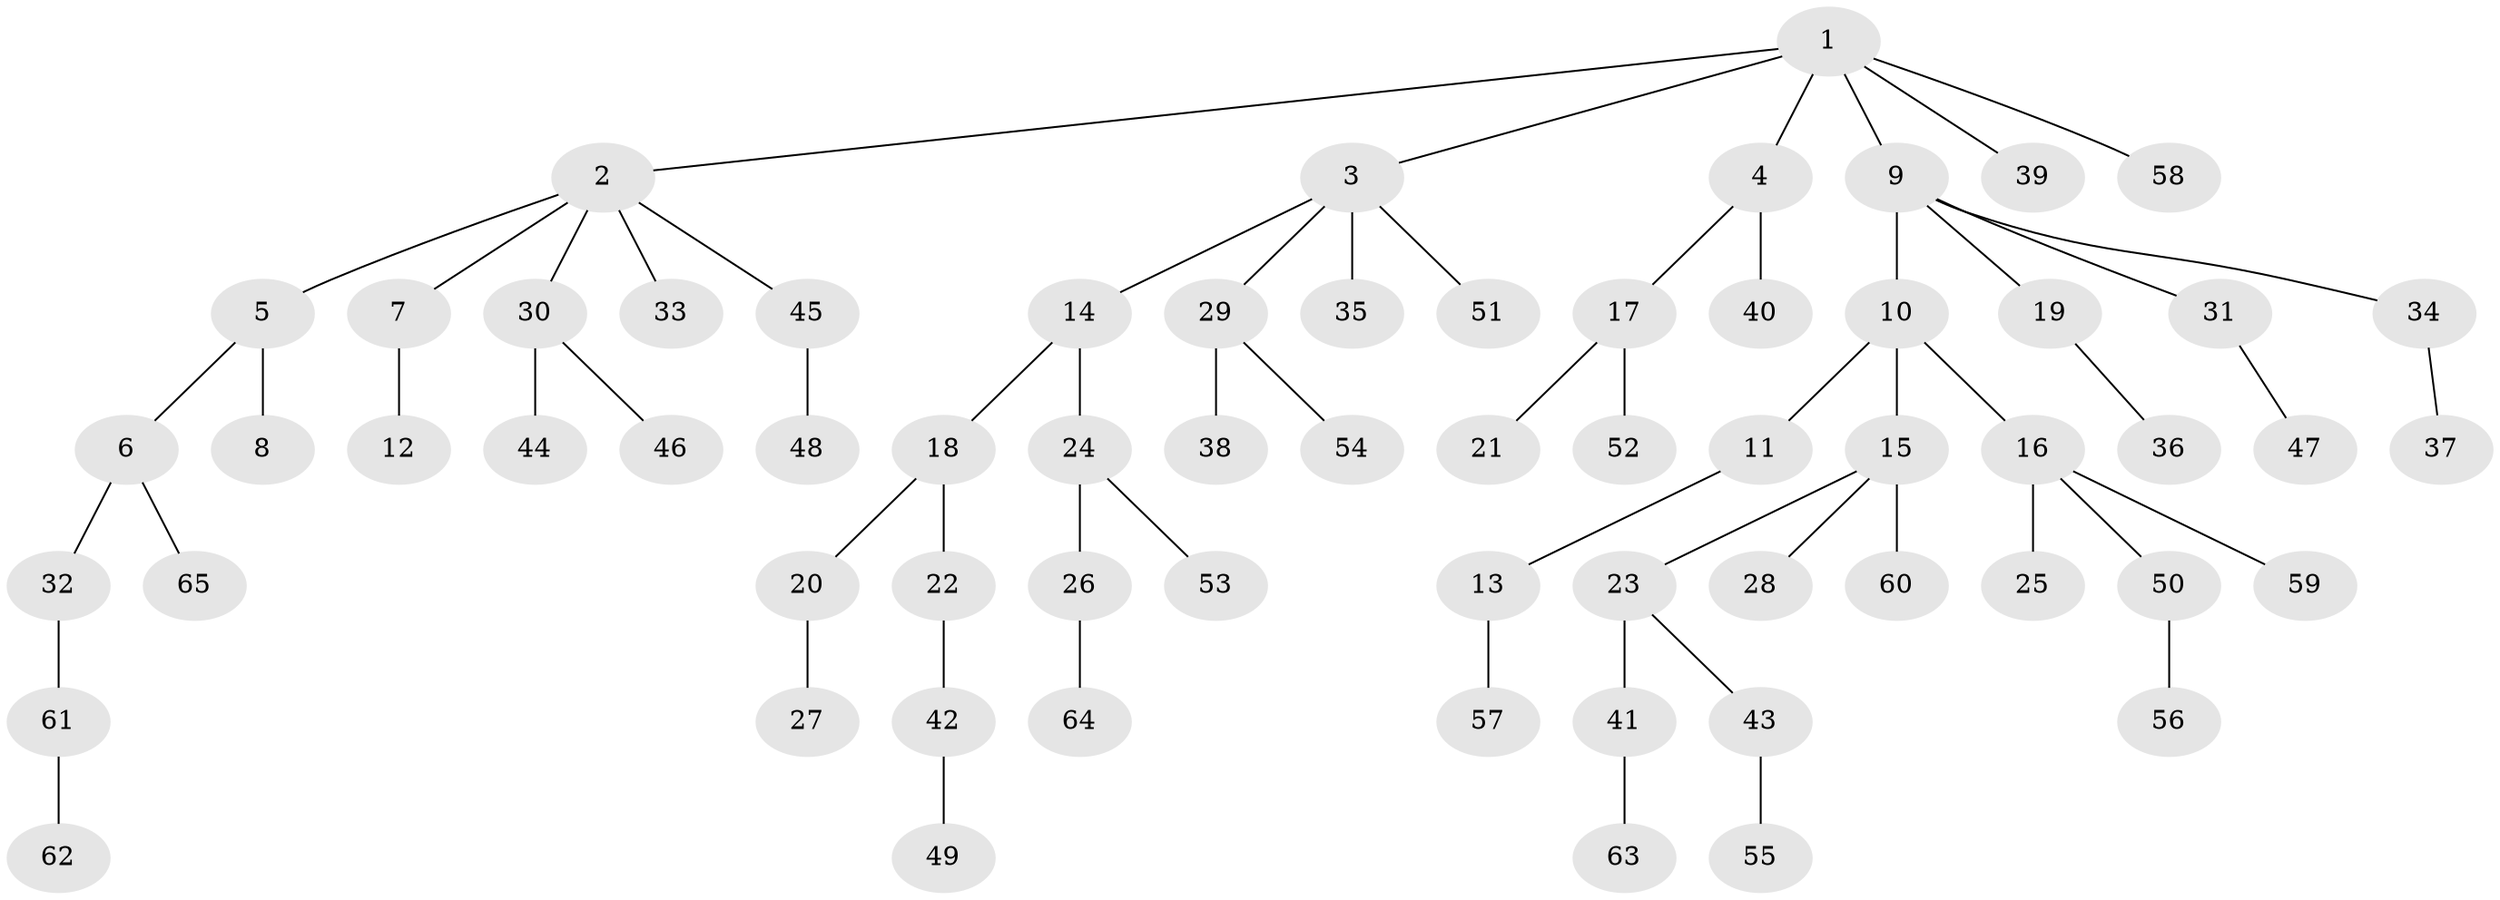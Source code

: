 // coarse degree distribution, {14: 0.038461538461538464, 5: 0.038461538461538464, 1: 0.7692307692307693, 4: 0.038461538461538464, 3: 0.038461538461538464, 2: 0.07692307692307693}
// Generated by graph-tools (version 1.1) at 2025/19/03/04/25 18:19:18]
// undirected, 65 vertices, 64 edges
graph export_dot {
graph [start="1"]
  node [color=gray90,style=filled];
  1;
  2;
  3;
  4;
  5;
  6;
  7;
  8;
  9;
  10;
  11;
  12;
  13;
  14;
  15;
  16;
  17;
  18;
  19;
  20;
  21;
  22;
  23;
  24;
  25;
  26;
  27;
  28;
  29;
  30;
  31;
  32;
  33;
  34;
  35;
  36;
  37;
  38;
  39;
  40;
  41;
  42;
  43;
  44;
  45;
  46;
  47;
  48;
  49;
  50;
  51;
  52;
  53;
  54;
  55;
  56;
  57;
  58;
  59;
  60;
  61;
  62;
  63;
  64;
  65;
  1 -- 2;
  1 -- 3;
  1 -- 4;
  1 -- 9;
  1 -- 39;
  1 -- 58;
  2 -- 5;
  2 -- 7;
  2 -- 30;
  2 -- 33;
  2 -- 45;
  3 -- 14;
  3 -- 29;
  3 -- 35;
  3 -- 51;
  4 -- 17;
  4 -- 40;
  5 -- 6;
  5 -- 8;
  6 -- 32;
  6 -- 65;
  7 -- 12;
  9 -- 10;
  9 -- 19;
  9 -- 31;
  9 -- 34;
  10 -- 11;
  10 -- 15;
  10 -- 16;
  11 -- 13;
  13 -- 57;
  14 -- 18;
  14 -- 24;
  15 -- 23;
  15 -- 28;
  15 -- 60;
  16 -- 25;
  16 -- 50;
  16 -- 59;
  17 -- 21;
  17 -- 52;
  18 -- 20;
  18 -- 22;
  19 -- 36;
  20 -- 27;
  22 -- 42;
  23 -- 41;
  23 -- 43;
  24 -- 26;
  24 -- 53;
  26 -- 64;
  29 -- 38;
  29 -- 54;
  30 -- 44;
  30 -- 46;
  31 -- 47;
  32 -- 61;
  34 -- 37;
  41 -- 63;
  42 -- 49;
  43 -- 55;
  45 -- 48;
  50 -- 56;
  61 -- 62;
}
